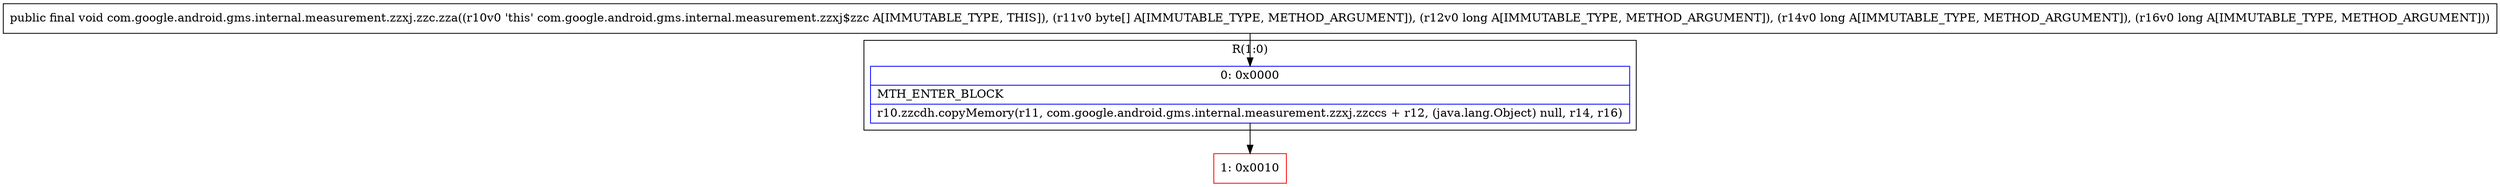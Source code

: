digraph "CFG forcom.google.android.gms.internal.measurement.zzxj.zzc.zza([BJJJ)V" {
subgraph cluster_Region_35131515 {
label = "R(1:0)";
node [shape=record,color=blue];
Node_0 [shape=record,label="{0\:\ 0x0000|MTH_ENTER_BLOCK\l|r10.zzcdh.copyMemory(r11, com.google.android.gms.internal.measurement.zzxj.zzccs + r12, (java.lang.Object) null, r14, r16)\l}"];
}
Node_1 [shape=record,color=red,label="{1\:\ 0x0010}"];
MethodNode[shape=record,label="{public final void com.google.android.gms.internal.measurement.zzxj.zzc.zza((r10v0 'this' com.google.android.gms.internal.measurement.zzxj$zzc A[IMMUTABLE_TYPE, THIS]), (r11v0 byte[] A[IMMUTABLE_TYPE, METHOD_ARGUMENT]), (r12v0 long A[IMMUTABLE_TYPE, METHOD_ARGUMENT]), (r14v0 long A[IMMUTABLE_TYPE, METHOD_ARGUMENT]), (r16v0 long A[IMMUTABLE_TYPE, METHOD_ARGUMENT])) }"];
MethodNode -> Node_0;
Node_0 -> Node_1;
}

